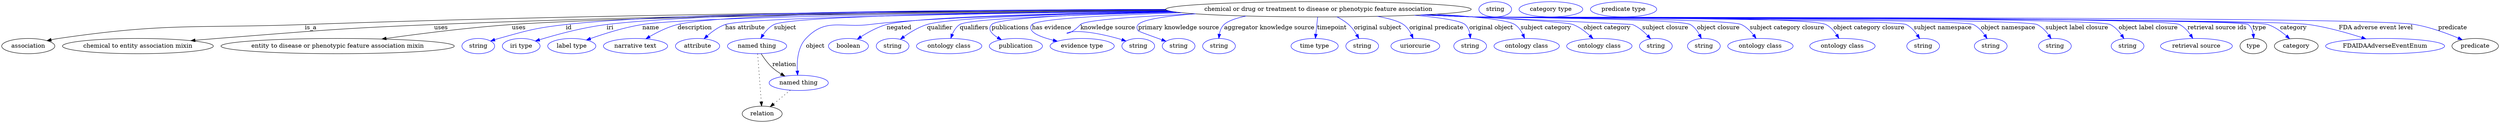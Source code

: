 digraph {
	graph [bb="0,0,5873,283"];
	node [label="\N"];
	"chemical or drug or treatment to disease or phenotypic feature association"	[height=0.5,
		label="chemical or drug or treatment to disease or phenotypic feature association",
		pos="3096.4,265",
		width=9.9838];
	association	[height=0.5,
		pos="62.394,178",
		width=1.7332];
	"chemical or drug or treatment to disease or phenotypic feature association" -> association	[label=is_a,
		lp="727.39,221.5",
		pos="e,106.71,190.75 2738.2,263.45 2271.9,261.65 1431.5,254.72 713.39,229 455.81,219.77 389.46,233.09 134.39,196 128.61,195.16 122.61,\
194.08 116.66,192.88"];
	"chemical to entity association mixin"	[height=0.5,
		pos="320.39,178",
		width=4.9287];
	"chemical or drug or treatment to disease or phenotypic feature association" -> "chemical to entity association mixin"	[label=uses,
		lp="1033.9,221.5",
		pos="e,445.34,190.81 2738.5,263.16 2324.1,260.99 1621.1,253.6 1017.4,229 790.44,219.75 733.85,213.62 507.39,196 490.62,194.69 473,193.22 \
455.57,191.71"];
	"entity to disease or phenotypic feature association mixin"	[height=0.5,
		pos="790.39,178",
		width=7.6188];
	"chemical or drug or treatment to disease or phenotypic feature association" -> "entity to disease or phenotypic feature association mixin"	[label=uses,
		lp="1216.9,221.5",
		pos="e,894.59,194.71 2742.3,261.82 2278.3,258.2 1489.6,249.25 1200.4,229 1100.1,221.98 986.77,207.66 904.69,196.14"];
	id	[color=blue,
		height=0.5,
		label=string,
		pos="1121.4,178",
		width=1.0652];
	"chemical or drug or treatment to disease or phenotypic feature association" -> id	[color=blue,
		label=id,
		lp="1334.4,221.5",
		pos="e,1150.4,189.97 2736.7,264.78 2300.3,264.34 1590.3,258.79 1327.4,229 1256.1,220.92 1238.5,215.35 1169.4,196 1166.3,195.13 1163.1,\
194.16 1159.9,193.14",
		style=solid];
	iri	[color=blue,
		height=0.5,
		label="iri type",
		pos="1222.4,178",
		width=1.2277];
	"chemical or drug or treatment to disease or phenotypic feature association" -> iri	[color=blue,
		label=iri,
		lp="1430.4,221.5",
		pos="e,1255.5,189.98 2736.9,264.89 2322.5,264.43 1667.1,258.73 1422.4,229 1367.2,222.3 1305.4,205.32 1265.2,193",
		style=solid];
	name	[color=blue,
		height=0.5,
		label="label type",
		pos="1341.4,178",
		width=1.5707];
	"chemical or drug or treatment to disease or phenotypic feature association" -> name	[color=blue,
		label=name,
		lp="1526.4,221.5",
		pos="e,1375.8,192.45 2744.3,261.31 2312.9,257.23 1624.7,247.86 1506.4,229 1464.5,222.32 1418.4,207.69 1385.6,195.98",
		style=solid];
	description	[color=blue,
		height=0.5,
		label="narrative text",
		pos="1491.4,178",
		width=2.0943];
	"chemical or drug or treatment to disease or phenotypic feature association" -> description	[color=blue,
		label=description,
		lp="1629.9,221.5",
		pos="e,1515.5,195.22 2737.4,264.03 2326.9,262.75 1697.3,256.26 1589.4,229 1566.4,223.2 1542.7,211.28 1524.4,200.53",
		style=solid];
	"has attribute"	[color=blue,
		height=0.5,
		label=attribute,
		pos="1636.4,178",
		width=1.4443];
	"chemical or drug or treatment to disease or phenotypic feature association" -> "has attribute"	[color=blue,
		label="has attribute",
		lp="1748.4,221.5",
		pos="e,1651.7,195.41 2747.6,260.64 2350.5,256 1750,246.21 1701.4,229 1685.7,223.44 1670.8,212.52 1659.2,202.3",
		style=solid];
	subject	[color=blue,
		height=0.5,
		label="named thing",
		pos="1776.4,178",
		width=1.9318];
	"chemical or drug or treatment to disease or phenotypic feature association" -> subject	[color=blue,
		label=subject,
		lp="1842.4,221.5",
		pos="e,1785,196.22 2743,261.63 2378.5,258.08 1857.5,249.45 1816.4,229 1805.7,223.69 1797,214.06 1790.4,204.66",
		style=solid];
	object	[color=blue,
		height=0.5,
		label="named thing",
		pos="1874.4,91",
		width=1.9318];
	"chemical or drug or treatment to disease or phenotypic feature association" -> object	[color=blue,
		label=object,
		lp="1913.4,178",
		pos="e,1871.9,109.27 2754.3,259.48 2499.4,254.83 2173.5,245.8 2040.4,229 1973.1,220.51 1938,245.28 1891.4,196 1872.2,175.71 1869.9,142.65 \
1871.1,119.25",
		style=solid];
	negated	[color=blue,
		height=0.5,
		label=boolean,
		pos="1991.4,178",
		width=1.2999];
	"chemical or drug or treatment to disease or phenotypic feature association" -> negated	[color=blue,
		label=negated,
		lp="2109.4,221.5",
		pos="e,2012.1,194.41 2750.2,260.14 2481.4,255.79 2144.1,246.84 2080.4,229 2059.1,223.03 2037.4,210.99 2020.8,200.22",
		style=solid];
	qualifier	[color=blue,
		height=0.5,
		label=string,
		pos="2094.4,178",
		width=1.0652];
	"chemical or drug or treatment to disease or phenotypic feature association" -> qualifier	[color=blue,
		label=qualifier,
		lp="2205.4,221.5",
		pos="e,2112.4,193.91 2754.7,259.42 2516,254.78 2230.6,245.8 2175.4,229 2155.6,222.97 2135.7,210.85 2120.7,200.05",
		style=solid];
	qualifiers	[color=blue,
		height=0.5,
		label="ontology class",
		pos="2227.4,178",
		width=2.1304];
	"chemical or drug or treatment to disease or phenotypic feature association" -> qualifiers	[color=blue,
		label=qualifiers,
		lp="2285.9,221.5",
		pos="e,2231.3,196.44 2765.2,257.98 2538.4,252.61 2274.5,243.33 2252.4,229 2244.1,223.66 2238.5,214.71 2234.7,205.85",
		style=solid];
	publications	[color=blue,
		height=0.5,
		label=publication,
		pos="2384.4,178",
		width=1.7332];
	"chemical or drug or treatment to disease or phenotypic feature association" -> publications	[color=blue,
		label=publications,
		lp="2371.4,221.5",
		pos="e,2350.4,193.13 2757.7,258.95 2558.7,254.26 2343.1,245.41 2327.4,229 2317.1,218.18 2327.1,207.11 2341.5,198.14",
		style=solid];
	"has evidence"	[color=blue,
		height=0.5,
		label="evidence type",
		pos="2540.4,178",
		width=2.0943];
	"chemical or drug or treatment to disease or phenotypic feature association" -> "has evidence"	[color=blue,
		label="has evidence",
		lp="2468.9,221.5",
		pos="e,2482,189.51 2775.4,256.9 2608.1,251.57 2435.5,242.77 2422.4,229 2417.8,224.17 2418.4,219.34 2422.4,214 2429,205.09 2449.8,197.64 \
2472.1,191.93",
		style=solid];
	"knowledge source"	[color=blue,
		height=0.5,
		label=string,
		pos="2672.4,178",
		width=1.0652];
	"chemical or drug or treatment to disease or phenotypic feature association" -> "knowledge source"	[color=blue,
		label="knowledge source",
		lp="2600.9,221.5",
		pos="e,2643.4,189.99 2807.5,254.28 2675.8,248.39 2546.6,239.89 2536.4,229 2490.6,180.28 2474.2,237.74 2624.4,196 2627.5,195.14 2630.7,\
194.17 2633.9,193.16",
		style=solid];
	"primary knowledge source"	[color=blue,
		height=0.5,
		label=string,
		pos="2767.4,178",
		width=1.0652];
	"chemical or drug or treatment to disease or phenotypic feature association" -> "primary knowledge source"	[color=blue,
		label="primary knowledge source",
		lp="2767.4,221.5",
		pos="e,2737.8,189.47 2806.7,254.34 2739.2,249.16 2683.6,241.21 2672.4,229 2667.9,224.1 2668.6,219.47 2672.4,214 2673.3,212.72 2702.4,\
202.11 2728.1,192.9",
		style=solid];
	"aggregator knowledge source"	[color=blue,
		height=0.5,
		label=string,
		pos="2862.4,178",
		width=1.0652];
	"chemical or drug or treatment to disease or phenotypic feature association" -> "aggregator knowledge source"	[color=blue,
		label="aggregator knowledge source",
		lp="2980.9,221.5",
		pos="e,2862,196.23 2926.1,249.11 2902.9,244.2 2883.8,237.67 2874.4,229 2868.1,223.14 2864.8,214.58 2863.2,206.19",
		style=solid];
	timepoint	[color=blue,
		height=0.5,
		label="time type",
		pos="3087.4,178",
		width=1.5346];
	"chemical or drug or treatment to disease or phenotypic feature association" -> timepoint	[color=blue,
		label=timepoint,
		lp="3128.4,221.5",
		pos="e,3089.2,196.18 3094.6,246.8 3093.3,235.16 3091.7,219.55 3090.3,206.24",
		style=solid];
	"original subject"	[color=blue,
		height=0.5,
		label=string,
		pos="3199.4,178",
		width=1.0652];
	"chemical or drug or treatment to disease or phenotypic feature association" -> "original subject"	[color=blue,
		label="original subject",
		lp="3236.4,221.5",
		pos="e,3191.5,195.97 3140,247.13 3149.7,242.19 3159.4,236.15 3167.4,229 3175,222.24 3181.4,213.29 3186.5,204.83",
		style=solid];
	"original predicate"	[color=blue,
		height=0.5,
		label=uriorcurie,
		pos="3324.4,178",
		width=1.5887];
	"chemical or drug or treatment to disease or phenotypic feature association" -> "original predicate"	[color=blue,
		label="original predicate",
		lp="3373.9,221.5",
		pos="e,3319.2,196.01 3235.2,248.4 3261.9,243.39 3285.1,237 3296.4,229 3304.6,223.17 3310.7,214.12 3315.1,205.31",
		style=solid];
	"original object"	[color=blue,
		height=0.5,
		label=string,
		pos="3453.4,178",
		width=1.0652];
	"chemical or drug or treatment to disease or phenotypic feature association" -> "original object"	[color=blue,
		label="original object",
		lp="3502.9,221.5",
		pos="e,3454,196.39 3322.3,250.96 3380.9,245.58 3430.7,238.36 3441.4,229 3447.9,223.32 3451.2,214.8 3452.8,206.39",
		style=solid];
	"subject category"	[color=blue,
		height=0.5,
		label="ontology class",
		pos="3586.4,178",
		width=2.1304];
	"chemical or drug or treatment to disease or phenotypic feature association" -> "subject category"	[color=blue,
		label="subject category",
		lp="3631.9,221.5",
		pos="e,3581.4,196.37 3373.3,253.51 3461.4,248.12 3540.8,240.24 3558.4,229 3566.9,223.58 3573.1,214.61 3577.4,205.76",
		style=solid];
	"object category"	[color=blue,
		height=0.5,
		label="ontology class",
		pos="3757.4,178",
		width=2.1304];
	"chemical or drug or treatment to disease or phenotypic feature association" -> "object category"	[color=blue,
		label="object category",
		lp="3775.9,221.5",
		pos="e,3742.4,195.71 3354.4,252.47 3509,244.96 3678.8,235.41 3695.4,229 3710.1,223.31 3724.1,212.74 3735,202.77",
		style=solid];
	"subject closure"	[color=blue,
		height=0.5,
		label=string,
		pos="3890.4,178",
		width=1.0652];
	"chemical or drug or treatment to disease or phenotypic feature association" -> "subject closure"	[color=blue,
		label="subject closure",
		lp="3912.9,221.5",
		pos="e,3877.9,195.25 3350,252.23 3563.3,242.3 3834,229.6 3835.4,229 3849.1,223.33 3861.5,212.7 3871.1,202.69",
		style=solid];
	"object closure"	[color=blue,
		height=0.5,
		label=string,
		pos="4003.4,178",
		width=1.0652];
	"chemical or drug or treatment to disease or phenotypic feature association" -> "object closure"	[color=blue,
		label="object closure",
		lp="4037.4,221.5",
		pos="e,3997.4,196.09 3347.5,252.08 3386.9,250.31 3427.3,248.56 3465.4,247 3493.5,245.85 3947,242.94 3971.4,229 3980.8,223.64 3987.9,214.26 \
3992.9,205.07",
		style=solid];
	"subject category closure"	[color=blue,
		height=0.5,
		label="ontology class",
		pos="4136.4,178",
		width=2.1304];
	"chemical or drug or treatment to disease or phenotypic feature association" -> "subject category closure"	[color=blue,
		label="subject category closure",
		lp="4198.9,221.5",
		pos="e,4126.2,196.27 3345,251.96 3385.2,250.18 3426.5,248.46 3465.4,247 3500.2,245.7 4059.8,243.61 4091.4,229 4102.9,223.69 4112.7,213.93 \
4120.2,204.43",
		style=solid];
	"object category closure"	[color=blue,
		height=0.5,
		label="ontology class",
		pos="4329.4,178",
		width=2.1304];
	"chemical or drug or treatment to disease or phenotypic feature association" -> "object category closure"	[color=blue,
		label="object category closure",
		lp="4391.9,221.5",
		pos="e,4321.1,196.24 3342,251.85 3383.2,250.05 3425.5,248.35 3465.4,247 3511.2,245.44 4249.4,249.56 4290.4,229 4300.8,223.76 4309.3,214.28 \
4315.7,204.97",
		style=solid];
	"subject namespace"	[color=blue,
		height=0.5,
		label=string,
		pos="4519.4,178",
		width=1.0652];
	"chemical or drug or treatment to disease or phenotypic feature association" -> "subject namespace"	[color=blue,
		label="subject namespace",
		lp="4565.4,221.5",
		pos="e,4511.1,195.77 3340.5,251.78 3382.2,249.97 3425,248.29 3465.4,247 3493.6,246.1 4454.1,241.43 4479.4,229 4490.2,223.67 4499.1,213.85 \
4505.7,204.31",
		style=solid];
	"object namespace"	[color=blue,
		height=0.5,
		label=string,
		pos="4678.4,178",
		width=1.0652];
	"chemical or drug or treatment to disease or phenotypic feature association" -> "object namespace"	[color=blue,
		label="object namespace",
		lp="4719.4,221.5",
		pos="e,4669.8,195.79 3339.5,251.74 3381.5,249.93 3424.7,248.25 3465.4,247 3497.9,246 4608.1,243.15 4637.4,229 4648.4,223.7 4657.4,213.88 \
4664.2,204.34",
		style=solid];
	"subject label closure"	[color=blue,
		height=0.5,
		label=string,
		pos="4829.4,178",
		width=1.0652];
	"chemical or drug or treatment to disease or phenotypic feature association" -> "subject label closure"	[color=blue,
		label="subject label closure",
		lp="4881.4,221.5",
		pos="e,4820.5,195.81 3339,251.7 3381.1,249.89 3424.5,248.22 3465.4,247 3502.1,245.9 4754.2,244.74 4787.4,229 4798.5,223.72 4807.8,213.9 \
4814.7,204.36",
		style=solid];
	"object label closure"	[color=blue,
		height=0.5,
		label=string,
		pos="5000.4,178",
		width=1.0652];
	"chemical or drug or treatment to disease or phenotypic feature association" -> "object label closure"	[color=blue,
		label="object label closure",
		lp="5048.9,221.5",
		pos="e,4991.8,195.81 3338.5,251.67 3380.8,249.85 3424.4,248.19 3465.4,247 3506.9,245.79 4922,246.98 4959.4,229 4970.4,223.71 4979.4,213.9 \
4986.2,204.36",
		style=solid];
	"retrieval source ids"	[color=blue,
		height=0.5,
		label="retrieval source",
		pos="5162.4,178",
		width=2.347];
	"chemical or drug or treatment to disease or phenotypic feature association" -> "retrieval source ids"	[color=blue,
		label="retrieval source ids",
		lp="5210.9,221.5",
		pos="e,5153.8,196.3 3338,251.65 3380.5,249.83 3424.2,248.17 3465.4,247 3511.4,245.69 5081,249.16 5122.4,229 5133.1,223.78 5141.9,214.17 \
5148.4,204.75",
		style=solid];
	type	[height=0.5,
		pos="5296.4,178",
		width=0.86659];
	"chemical or drug or treatment to disease or phenotypic feature association" -> type	[color=blue,
		label=type,
		lp="5310.4,221.5",
		pos="e,5297.2,196.18 3337.5,251.64 3380.1,249.81 3424,248.16 3465.4,247 3490.6,246.29 5264.6,244.74 5284.4,229 5291.2,223.54 5294.6,214.93 \
5296.1,206.37",
		style=solid];
	category	[height=0.5,
		pos="5397.4,178",
		width=1.4263];
	"chemical or drug or treatment to disease or phenotypic feature association" -> category	[color=blue,
		label=category,
		lp="5390.9,221.5",
		pos="e,5381.8,195.25 3337.5,251.63 3380.1,249.8 3424,248.15 3465.4,247 3517.2,245.56 5281.3,245.56 5330.4,229 5346.6,223.53 5362.1,212.51 \
5374.1,202.2",
		style=solid];
	"FDA adverse event level"	[color=blue,
		height=0.5,
		label=FDAIDAAdverseEventEnum,
		pos="5606.4,178",
		width=3.8816];
	"chemical or drug or treatment to disease or phenotypic feature association" -> "FDA adverse event level"	[color=blue,
		label="FDA adverse event level",
		lp="5584.9,221.5",
		pos="e,5561.2,195.1 3337.5,251.61 3380.1,249.79 3424,248.14 3465.4,247 3574.3,243.99 5318.5,244.21 5426.4,229 5469.3,222.96 5516.3,209.63 \
5551.6,198.25",
		style=solid];
	predicate	[height=0.5,
		pos="5818.4,178",
		width=1.5165];
	"chemical or drug or treatment to disease or phenotypic feature association" -> predicate	[color=blue,
		label=predicate,
		lp="5765.4,221.5",
		pos="e,5787.9,193.06 3337,251.6 3379.8,249.77 3423.9,248.12 3465.4,247 3588.2,243.67 5555.4,250.19 5676.4,229 5712,222.77 5750.5,208.69 \
5778.5,197.06",
		style=solid];
	subject -> object	[label=relation,
		lp="1840.4,134.5",
		pos="e,1841.7,107 1786.1,159.8 1792.6,149.42 1801.9,136.42 1812.4,127 1818.5,121.55 1825.6,116.58 1832.7,112.21"];
	relation	[height=0.5,
		pos="1788.4,18",
		width=1.2999];
	subject -> relation	[pos="e,1787.1,36.188 1777.7,159.79 1779.8,132.48 1783.8,78.994 1786.3,46.38",
		style=dotted];
	object -> relation	[pos="e,1807.3,34.647 1854.4,73.533 1842.8,63.922 1828,51.669 1815.3,41.213",
		style=dotted];
	association_type	[color=blue,
		height=0.5,
		label=string,
		pos="3512.4,265",
		width=1.0652];
	association_category	[color=blue,
		height=0.5,
		label="category type",
		pos="3643.4,265",
		width=2.0762];
	"chemical or drug or treatment to disease or phenotypic feature association_predicate"	[color=blue,
		height=0.5,
		label="predicate type",
		pos="3814.4,265",
		width=2.1665];
}
